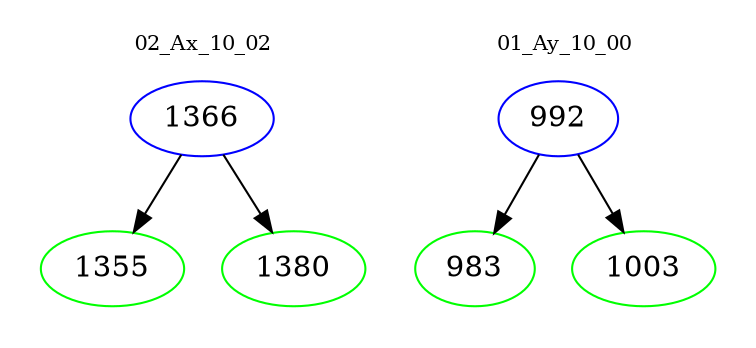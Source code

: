 digraph{
subgraph cluster_0 {
color = white
label = "02_Ax_10_02";
fontsize=10;
T0_1366 [label="1366", color="blue"]
T0_1366 -> T0_1355 [color="black"]
T0_1355 [label="1355", color="green"]
T0_1366 -> T0_1380 [color="black"]
T0_1380 [label="1380", color="green"]
}
subgraph cluster_1 {
color = white
label = "01_Ay_10_00";
fontsize=10;
T1_992 [label="992", color="blue"]
T1_992 -> T1_983 [color="black"]
T1_983 [label="983", color="green"]
T1_992 -> T1_1003 [color="black"]
T1_1003 [label="1003", color="green"]
}
}
